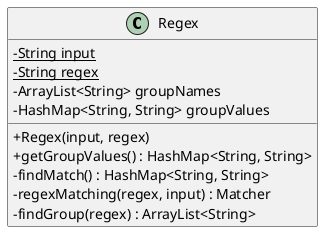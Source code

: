 @startuml
'https://plantuml.com/class-diagram
skinparam classAttributeIconSize 0

class Regex {
    -{static}String input
    - {static}String regex
    - ArrayList<String> groupNames
    - HashMap<String, String> groupValues
    + Regex(input, regex)
    + getGroupValues() : HashMap<String, String>
    - findMatch() : HashMap<String, String>
    - regexMatching(regex, input) : Matcher
    - findGroup(regex) : ArrayList<String>
}

@enduml